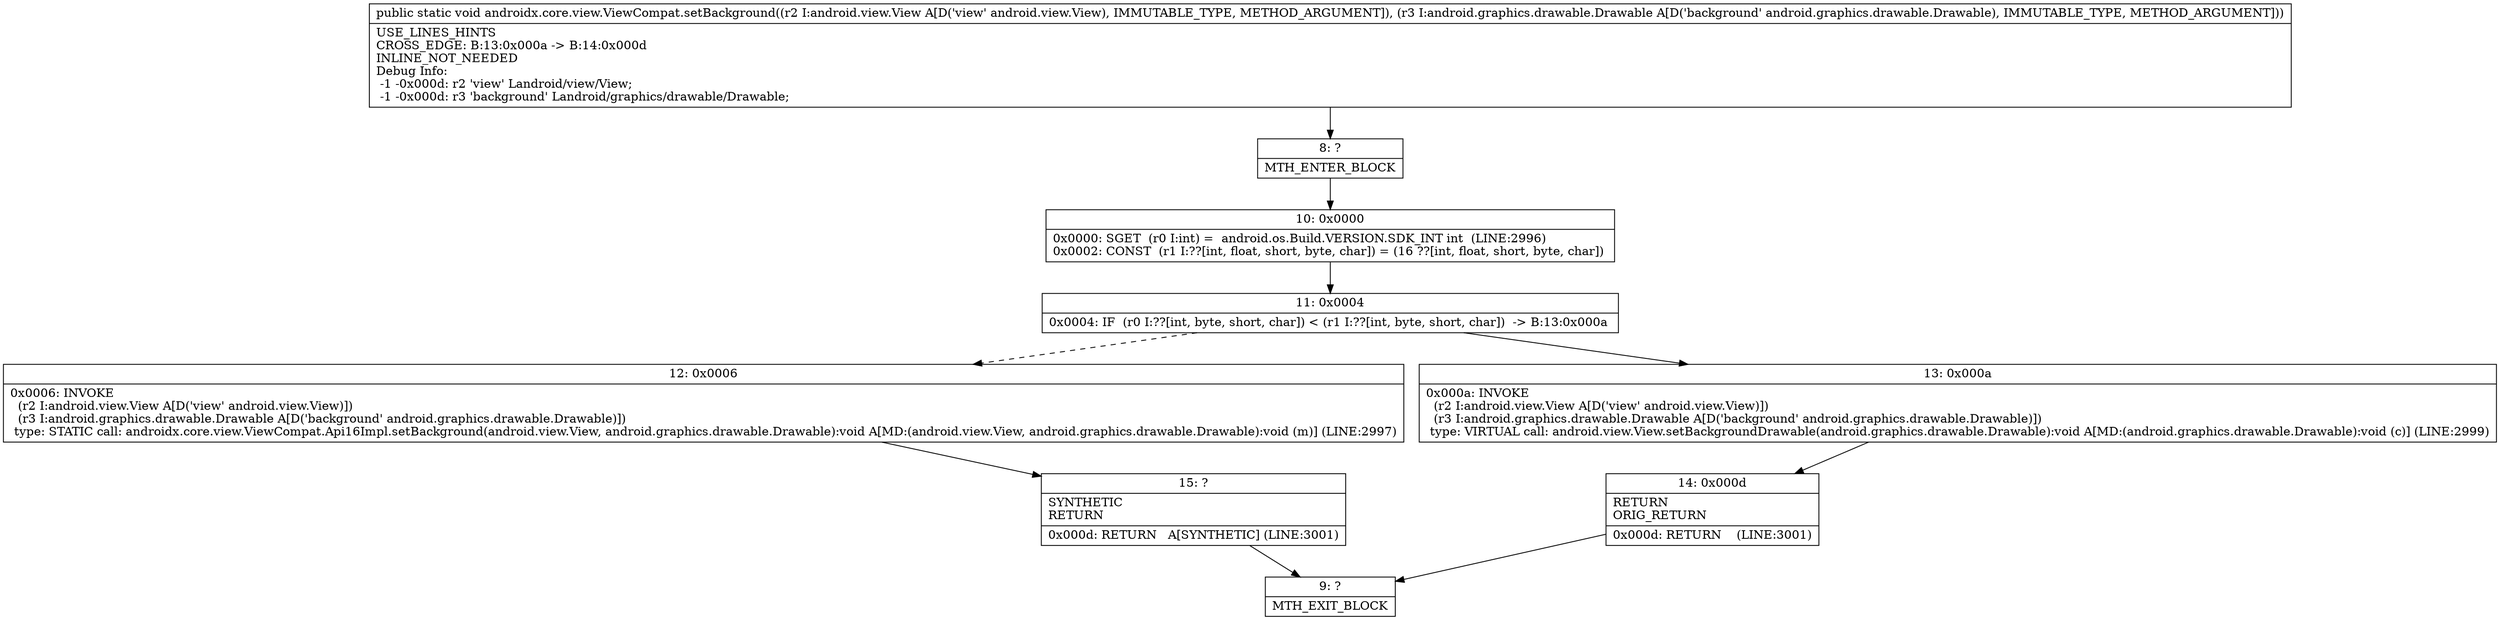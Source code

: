 digraph "CFG forandroidx.core.view.ViewCompat.setBackground(Landroid\/view\/View;Landroid\/graphics\/drawable\/Drawable;)V" {
Node_8 [shape=record,label="{8\:\ ?|MTH_ENTER_BLOCK\l}"];
Node_10 [shape=record,label="{10\:\ 0x0000|0x0000: SGET  (r0 I:int) =  android.os.Build.VERSION.SDK_INT int  (LINE:2996)\l0x0002: CONST  (r1 I:??[int, float, short, byte, char]) = (16 ??[int, float, short, byte, char]) \l}"];
Node_11 [shape=record,label="{11\:\ 0x0004|0x0004: IF  (r0 I:??[int, byte, short, char]) \< (r1 I:??[int, byte, short, char])  \-\> B:13:0x000a \l}"];
Node_12 [shape=record,label="{12\:\ 0x0006|0x0006: INVOKE  \l  (r2 I:android.view.View A[D('view' android.view.View)])\l  (r3 I:android.graphics.drawable.Drawable A[D('background' android.graphics.drawable.Drawable)])\l type: STATIC call: androidx.core.view.ViewCompat.Api16Impl.setBackground(android.view.View, android.graphics.drawable.Drawable):void A[MD:(android.view.View, android.graphics.drawable.Drawable):void (m)] (LINE:2997)\l}"];
Node_15 [shape=record,label="{15\:\ ?|SYNTHETIC\lRETURN\l|0x000d: RETURN   A[SYNTHETIC] (LINE:3001)\l}"];
Node_9 [shape=record,label="{9\:\ ?|MTH_EXIT_BLOCK\l}"];
Node_13 [shape=record,label="{13\:\ 0x000a|0x000a: INVOKE  \l  (r2 I:android.view.View A[D('view' android.view.View)])\l  (r3 I:android.graphics.drawable.Drawable A[D('background' android.graphics.drawable.Drawable)])\l type: VIRTUAL call: android.view.View.setBackgroundDrawable(android.graphics.drawable.Drawable):void A[MD:(android.graphics.drawable.Drawable):void (c)] (LINE:2999)\l}"];
Node_14 [shape=record,label="{14\:\ 0x000d|RETURN\lORIG_RETURN\l|0x000d: RETURN    (LINE:3001)\l}"];
MethodNode[shape=record,label="{public static void androidx.core.view.ViewCompat.setBackground((r2 I:android.view.View A[D('view' android.view.View), IMMUTABLE_TYPE, METHOD_ARGUMENT]), (r3 I:android.graphics.drawable.Drawable A[D('background' android.graphics.drawable.Drawable), IMMUTABLE_TYPE, METHOD_ARGUMENT]))  | USE_LINES_HINTS\lCROSS_EDGE: B:13:0x000a \-\> B:14:0x000d\lINLINE_NOT_NEEDED\lDebug Info:\l  \-1 \-0x000d: r2 'view' Landroid\/view\/View;\l  \-1 \-0x000d: r3 'background' Landroid\/graphics\/drawable\/Drawable;\l}"];
MethodNode -> Node_8;Node_8 -> Node_10;
Node_10 -> Node_11;
Node_11 -> Node_12[style=dashed];
Node_11 -> Node_13;
Node_12 -> Node_15;
Node_15 -> Node_9;
Node_13 -> Node_14;
Node_14 -> Node_9;
}

